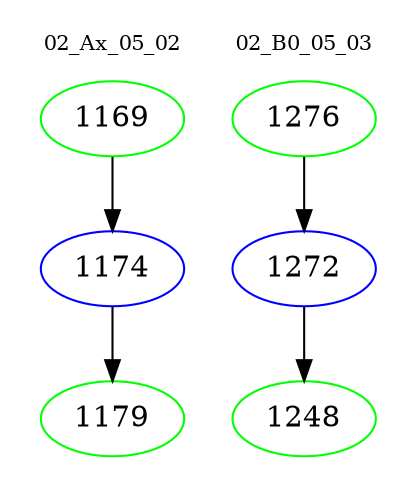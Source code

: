 digraph{
subgraph cluster_0 {
color = white
label = "02_Ax_05_02";
fontsize=10;
T0_1169 [label="1169", color="green"]
T0_1169 -> T0_1174 [color="black"]
T0_1174 [label="1174", color="blue"]
T0_1174 -> T0_1179 [color="black"]
T0_1179 [label="1179", color="green"]
}
subgraph cluster_1 {
color = white
label = "02_B0_05_03";
fontsize=10;
T1_1276 [label="1276", color="green"]
T1_1276 -> T1_1272 [color="black"]
T1_1272 [label="1272", color="blue"]
T1_1272 -> T1_1248 [color="black"]
T1_1248 [label="1248", color="green"]
}
}
